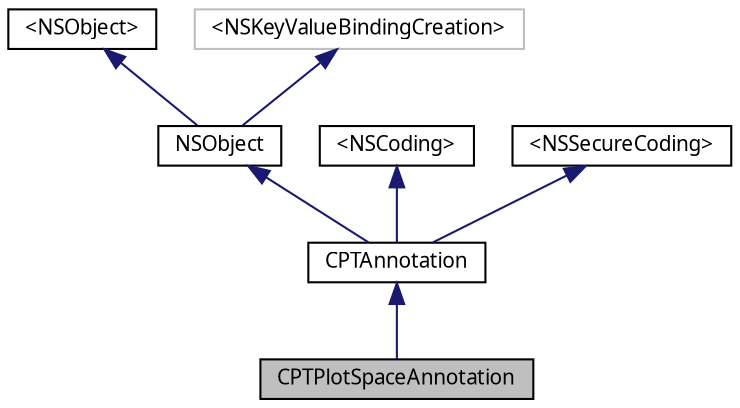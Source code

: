 digraph "CPTPlotSpaceAnnotation"
{
 // LATEX_PDF_SIZE
  bgcolor="transparent";
  edge [fontname="Lucinda Grande",fontsize="10",labelfontname="Lucinda Grande",labelfontsize="10"];
  node [fontname="Lucinda Grande",fontsize="10",shape=record];
  Node1 [label="CPTPlotSpaceAnnotation",height=0.2,width=0.4,color="black", fillcolor="grey75", style="filled", fontcolor="black",tooltip="Positions a content layer relative to some anchor point in a plot space."];
  Node2 -> Node1 [dir="back",color="midnightblue",fontsize="10",style="solid",fontname="Lucinda Grande"];
  Node2 [label="CPTAnnotation",height=0.2,width=0.4,color="black",URL="$interface_c_p_t_annotation.html",tooltip="An annotation positions a content layer relative to some anchor point."];
  Node3 -> Node2 [dir="back",color="midnightblue",fontsize="10",style="solid",fontname="Lucinda Grande"];
  Node3 [label="NSObject",height=0.2,width=0.4,color="black",URL="/Users/eskroch/Projects/Core Plot/documentation/doxygen/doxygen-cocoa-touch-tags.xml$https://developer.apple.com/library/ios/.html#documentation/Cocoa/Reference/Foundation/Classes/NSObject_Class/Reference/Reference",tooltip=" "];
  Node4 -> Node3 [dir="back",color="midnightblue",fontsize="10",style="solid",fontname="Lucinda Grande"];
  Node4 [label="\<NSObject\>",height=0.2,width=0.4,color="black",URL="/Users/eskroch/Projects/Core Plot/documentation/doxygen/doxygen-cocoa-touch-tags.xml$https://developer.apple.com/library/ios/.html#documentation/Cocoa/Reference/Foundation/Protocols/NSObject_Protocol/Reference/NSObject",tooltip=" "];
  Node5 -> Node3 [dir="back",color="midnightblue",fontsize="10",style="solid",fontname="Lucinda Grande"];
  Node5 [label="\<NSKeyValueBindingCreation\>",height=0.2,width=0.4,color="grey75",tooltip=" "];
  Node6 -> Node2 [dir="back",color="midnightblue",fontsize="10",style="solid",fontname="Lucinda Grande"];
  Node6 [label="\<NSCoding\>",height=0.2,width=0.4,color="black",URL="/Users/eskroch/Projects/Core Plot/documentation/doxygen/doxygen-cocoa-touch-tags.xml$https://developer.apple.com/library/ios/.html#documentation/Cocoa/Reference/Foundation/Protocols/NSCoding_Protocol/Reference/Reference",tooltip=" "];
  Node7 -> Node2 [dir="back",color="midnightblue",fontsize="10",style="solid",fontname="Lucinda Grande"];
  Node7 [label="\<NSSecureCoding\>",height=0.2,width=0.4,color="black",URL="/Users/eskroch/Projects/Core Plot/documentation/doxygen/doxygen-cocoa-touch-tags.xml$https://developer.apple.com/library/ios/documentation/Foundation/Reference/NSSecureCoding_Protocol_Ref/.html",tooltip=" "];
}
